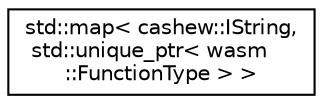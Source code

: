 digraph "Graphical Class Hierarchy"
{
  edge [fontname="Helvetica",fontsize="10",labelfontname="Helvetica",labelfontsize="10"];
  node [fontname="Helvetica",fontsize="10",shape=record];
  rankdir="LR";
  Node0 [label="std::map\< cashew::IString,\l std::unique_ptr\< wasm\l::FunctionType \> \>",height=0.2,width=0.4,color="black", fillcolor="white", style="filled",URL="$classstd_1_1map.html"];
}
